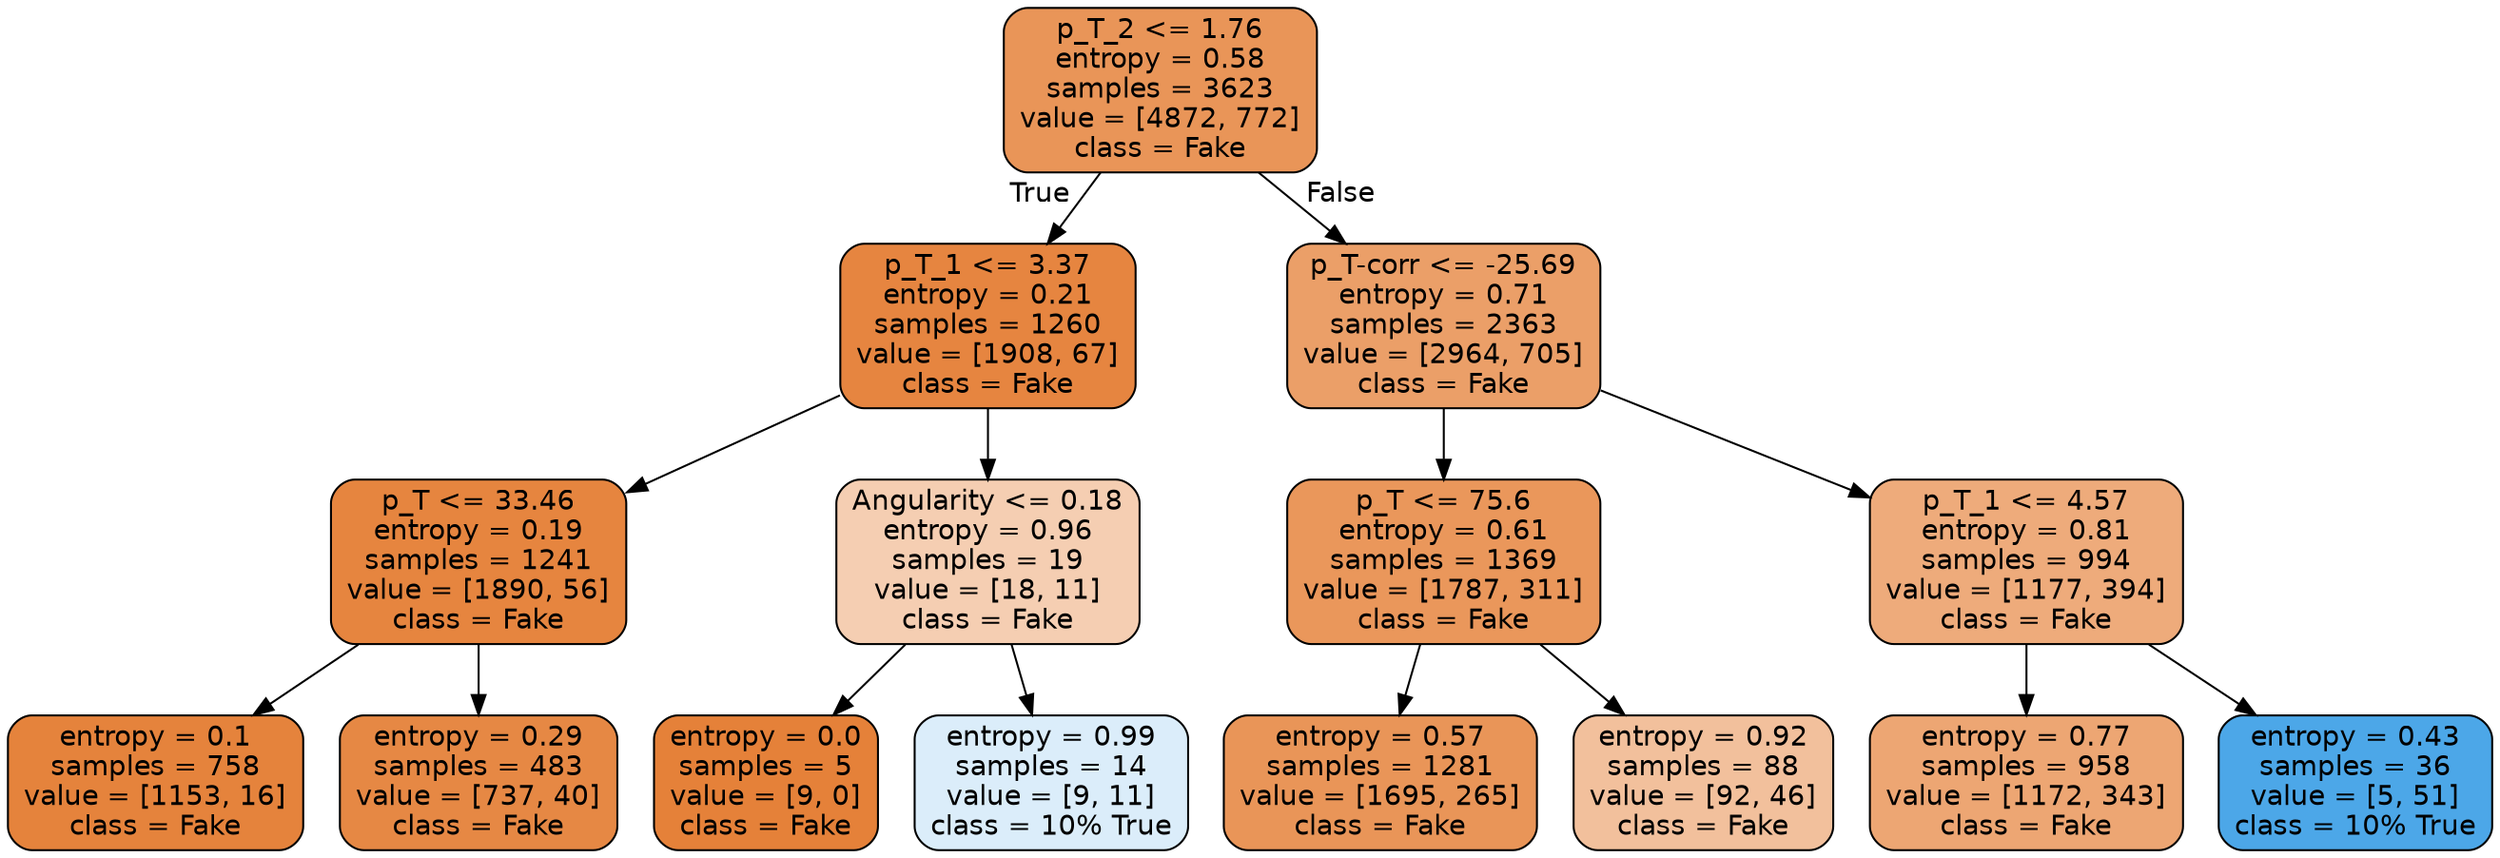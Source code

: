 digraph Tree {
node [shape=box, style="filled, rounded", color="black", fontname=helvetica] ;
edge [fontname=helvetica] ;
0 [label="p_T_2 <= 1.76\nentropy = 0.58\nsamples = 3623\nvalue = [4872, 772]\nclass = Fake", fillcolor="#e99558"] ;
1 [label="p_T_1 <= 3.37\nentropy = 0.21\nsamples = 1260\nvalue = [1908, 67]\nclass = Fake", fillcolor="#e68540"] ;
0 -> 1 [labeldistance=2.5, labelangle=45, headlabel="True"] ;
2 [label="p_T <= 33.46\nentropy = 0.19\nsamples = 1241\nvalue = [1890, 56]\nclass = Fake", fillcolor="#e6853f"] ;
1 -> 2 ;
3 [label="entropy = 0.1\nsamples = 758\nvalue = [1153, 16]\nclass = Fake", fillcolor="#e5833c"] ;
2 -> 3 ;
4 [label="entropy = 0.29\nsamples = 483\nvalue = [737, 40]\nclass = Fake", fillcolor="#e68844"] ;
2 -> 4 ;
5 [label="Angularity <= 0.18\nentropy = 0.96\nsamples = 19\nvalue = [18, 11]\nclass = Fake", fillcolor="#f5ceb2"] ;
1 -> 5 ;
6 [label="entropy = 0.0\nsamples = 5\nvalue = [9, 0]\nclass = Fake", fillcolor="#e58139"] ;
5 -> 6 ;
7 [label="entropy = 0.99\nsamples = 14\nvalue = [9, 11]\nclass = 10% True", fillcolor="#dbedfa"] ;
5 -> 7 ;
8 [label="p_T-corr <= -25.69\nentropy = 0.71\nsamples = 2363\nvalue = [2964, 705]\nclass = Fake", fillcolor="#eb9f68"] ;
0 -> 8 [labeldistance=2.5, labelangle=-45, headlabel="False"] ;
9 [label="p_T <= 75.6\nentropy = 0.61\nsamples = 1369\nvalue = [1787, 311]\nclass = Fake", fillcolor="#ea975b"] ;
8 -> 9 ;
10 [label="entropy = 0.57\nsamples = 1281\nvalue = [1695, 265]\nclass = Fake", fillcolor="#e99558"] ;
9 -> 10 ;
11 [label="entropy = 0.92\nsamples = 88\nvalue = [92, 46]\nclass = Fake", fillcolor="#f2c09c"] ;
9 -> 11 ;
12 [label="p_T_1 <= 4.57\nentropy = 0.81\nsamples = 994\nvalue = [1177, 394]\nclass = Fake", fillcolor="#eeab7b"] ;
8 -> 12 ;
13 [label="entropy = 0.77\nsamples = 958\nvalue = [1172, 343]\nclass = Fake", fillcolor="#eda673"] ;
12 -> 13 ;
14 [label="entropy = 0.43\nsamples = 36\nvalue = [5, 51]\nclass = 10% True", fillcolor="#4ca7e8"] ;
12 -> 14 ;
}